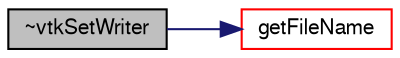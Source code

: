 digraph "~vtkSetWriter"
{
  bgcolor="transparent";
  edge [fontname="FreeSans",fontsize="10",labelfontname="FreeSans",labelfontsize="10"];
  node [fontname="FreeSans",fontsize="10",shape=record];
  rankdir="LR";
  Node2 [label="~vtkSetWriter",height=0.2,width=0.4,color="black", fillcolor="grey75", style="filled", fontcolor="black"];
  Node2 -> Node3 [color="midnightblue",fontsize="10",style="solid",fontname="FreeSans"];
  Node3 [label="getFileName",height=0.2,width=0.4,color="red",URL="$a21874.html#abfa18c881e373c9144c2e2b86f705d23",tooltip="Generate file name with correct extension. "];
}

